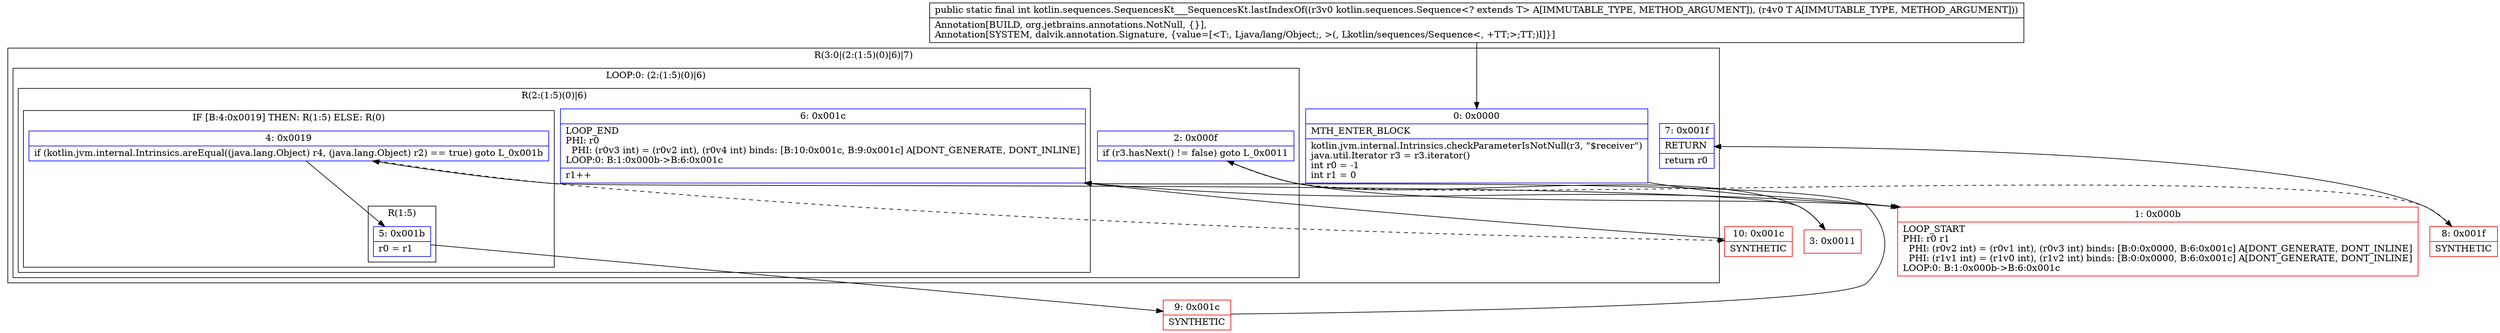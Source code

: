 digraph "CFG forkotlin.sequences.SequencesKt___SequencesKt.lastIndexOf(Lkotlin\/sequences\/Sequence;Ljava\/lang\/Object;)I" {
subgraph cluster_Region_958811055 {
label = "R(3:0|(2:(1:5)(0)|6)|7)";
node [shape=record,color=blue];
Node_0 [shape=record,label="{0\:\ 0x0000|MTH_ENTER_BLOCK\l|kotlin.jvm.internal.Intrinsics.checkParameterIsNotNull(r3, \"$receiver\")\ljava.util.Iterator r3 = r3.iterator()\lint r0 = \-1\lint r1 = 0\l}"];
subgraph cluster_LoopRegion_704703917 {
label = "LOOP:0: (2:(1:5)(0)|6)";
node [shape=record,color=blue];
Node_2 [shape=record,label="{2\:\ 0x000f|if (r3.hasNext() != false) goto L_0x0011\l}"];
subgraph cluster_Region_1677173063 {
label = "R(2:(1:5)(0)|6)";
node [shape=record,color=blue];
subgraph cluster_IfRegion_2102243233 {
label = "IF [B:4:0x0019] THEN: R(1:5) ELSE: R(0)";
node [shape=record,color=blue];
Node_4 [shape=record,label="{4\:\ 0x0019|if (kotlin.jvm.internal.Intrinsics.areEqual((java.lang.Object) r4, (java.lang.Object) r2) == true) goto L_0x001b\l}"];
subgraph cluster_Region_2104141240 {
label = "R(1:5)";
node [shape=record,color=blue];
Node_5 [shape=record,label="{5\:\ 0x001b|r0 = r1\l}"];
}
subgraph cluster_Region_261349031 {
label = "R(0)";
node [shape=record,color=blue];
}
}
Node_6 [shape=record,label="{6\:\ 0x001c|LOOP_END\lPHI: r0 \l  PHI: (r0v3 int) = (r0v2 int), (r0v4 int) binds: [B:10:0x001c, B:9:0x001c] A[DONT_GENERATE, DONT_INLINE]\lLOOP:0: B:1:0x000b\-\>B:6:0x001c\l|r1++\l}"];
}
}
Node_7 [shape=record,label="{7\:\ 0x001f|RETURN\l|return r0\l}"];
}
Node_1 [shape=record,color=red,label="{1\:\ 0x000b|LOOP_START\lPHI: r0 r1 \l  PHI: (r0v2 int) = (r0v1 int), (r0v3 int) binds: [B:0:0x0000, B:6:0x001c] A[DONT_GENERATE, DONT_INLINE]\l  PHI: (r1v1 int) = (r1v0 int), (r1v2 int) binds: [B:0:0x0000, B:6:0x001c] A[DONT_GENERATE, DONT_INLINE]\lLOOP:0: B:1:0x000b\-\>B:6:0x001c\l}"];
Node_3 [shape=record,color=red,label="{3\:\ 0x0011}"];
Node_8 [shape=record,color=red,label="{8\:\ 0x001f|SYNTHETIC\l}"];
Node_9 [shape=record,color=red,label="{9\:\ 0x001c|SYNTHETIC\l}"];
Node_10 [shape=record,color=red,label="{10\:\ 0x001c|SYNTHETIC\l}"];
MethodNode[shape=record,label="{public static final int kotlin.sequences.SequencesKt___SequencesKt.lastIndexOf((r3v0 kotlin.sequences.Sequence\<? extends T\> A[IMMUTABLE_TYPE, METHOD_ARGUMENT]), (r4v0 T A[IMMUTABLE_TYPE, METHOD_ARGUMENT]))  | Annotation[BUILD, org.jetbrains.annotations.NotNull, \{\}], \lAnnotation[SYSTEM, dalvik.annotation.Signature, \{value=[\<T:, Ljava\/lang\/Object;, \>(, Lkotlin\/sequences\/Sequence\<, +TT;\>;TT;)I]\}]\l}"];
MethodNode -> Node_0;
Node_0 -> Node_1;
Node_2 -> Node_3;
Node_2 -> Node_8[style=dashed];
Node_4 -> Node_5;
Node_4 -> Node_10[style=dashed];
Node_5 -> Node_9;
Node_6 -> Node_1;
Node_1 -> Node_2;
Node_3 -> Node_4;
Node_8 -> Node_7;
Node_9 -> Node_6;
Node_10 -> Node_6;
}

